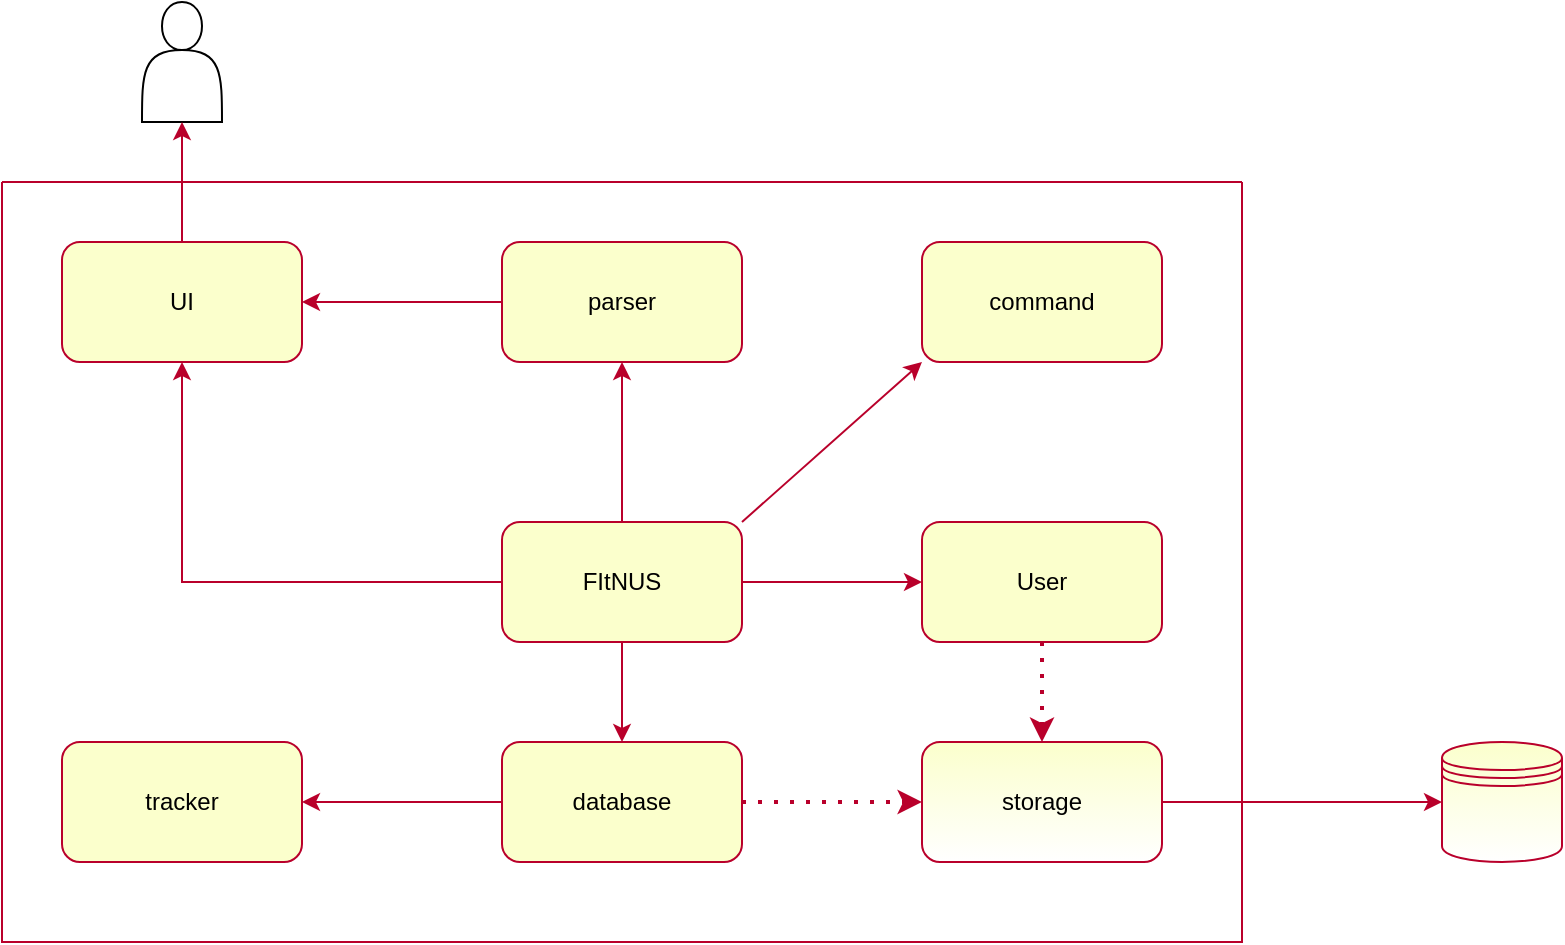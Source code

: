 <mxfile version="15.4.0" type="device"><diagram name="Page-1" id="e56a1550-8fbb-45ad-956c-1786394a9013"><mxGraphModel dx="946" dy="626" grid="1" gridSize="10" guides="1" tooltips="1" connect="1" arrows="1" fold="1" page="1" pageScale="1" pageWidth="1100" pageHeight="850" background="none" math="0" shadow="0"><root><mxCell id="0"/><mxCell id="1" parent="0"/><mxCell id="Zgcb1lOgQTwE7Fuv64SC-1" value="" style="swimlane;startSize=0;strokeColor=#b9002b;" parent="1" vertex="1"><mxGeometry x="210" y="250" width="620" height="380" as="geometry"/></mxCell><mxCell id="Zgcb1lOgQTwE7Fuv64SC-2" value="UI" style="rounded=1;whiteSpace=wrap;html=1;strokeColor=#b9002b;fillColor=#fbffcc;" parent="Zgcb1lOgQTwE7Fuv64SC-1" vertex="1"><mxGeometry x="30" y="30" width="120" height="60" as="geometry"/></mxCell><mxCell id="Zgcb1lOgQTwE7Fuv64SC-24" style="edgeStyle=none;rounded=0;orthogonalLoop=1;jettySize=auto;html=1;exitX=0;exitY=0.5;exitDx=0;exitDy=0;strokeColor=#b9002b;" parent="Zgcb1lOgQTwE7Fuv64SC-1" source="Zgcb1lOgQTwE7Fuv64SC-4" target="Zgcb1lOgQTwE7Fuv64SC-8" edge="1"><mxGeometry relative="1" as="geometry"/></mxCell><mxCell id="Zgcb1lOgQTwE7Fuv64SC-4" value="database" style="rounded=1;whiteSpace=wrap;html=1;strokeColor=#b9002b;fillColor=#fbffcc;" parent="Zgcb1lOgQTwE7Fuv64SC-1" vertex="1"><mxGeometry x="250" y="280" width="120" height="60" as="geometry"/></mxCell><mxCell id="Zgcb1lOgQTwE7Fuv64SC-16" style="edgeStyle=orthogonalEdgeStyle;rounded=0;orthogonalLoop=1;jettySize=auto;html=1;entryX=1;entryY=0.5;entryDx=0;entryDy=0;strokeColor=#b9002b;" parent="Zgcb1lOgQTwE7Fuv64SC-1" source="Zgcb1lOgQTwE7Fuv64SC-5" target="Zgcb1lOgQTwE7Fuv64SC-2" edge="1"><mxGeometry relative="1" as="geometry"/></mxCell><mxCell id="Zgcb1lOgQTwE7Fuv64SC-5" value="parser" style="rounded=1;whiteSpace=wrap;html=1;strokeColor=#b9002b;fillColor=#fbffcc;" parent="Zgcb1lOgQTwE7Fuv64SC-1" vertex="1"><mxGeometry x="250" y="30" width="120" height="60" as="geometry"/></mxCell><mxCell id="Zgcb1lOgQTwE7Fuv64SC-13" style="edgeStyle=orthogonalEdgeStyle;rounded=0;orthogonalLoop=1;jettySize=auto;html=1;entryX=0.5;entryY=1;entryDx=0;entryDy=0;strokeColor=#b9002b;" parent="Zgcb1lOgQTwE7Fuv64SC-1" source="Zgcb1lOgQTwE7Fuv64SC-6" target="Zgcb1lOgQTwE7Fuv64SC-2" edge="1"><mxGeometry relative="1" as="geometry"/></mxCell><mxCell id="Zgcb1lOgQTwE7Fuv64SC-14" style="edgeStyle=orthogonalEdgeStyle;rounded=0;orthogonalLoop=1;jettySize=auto;html=1;entryX=0.5;entryY=1;entryDx=0;entryDy=0;strokeColor=#b9002b;" parent="Zgcb1lOgQTwE7Fuv64SC-1" source="Zgcb1lOgQTwE7Fuv64SC-6" target="Zgcb1lOgQTwE7Fuv64SC-5" edge="1"><mxGeometry relative="1" as="geometry"><Array as="points"><mxPoint x="310" y="120"/><mxPoint x="310" y="120"/></Array></mxGeometry></mxCell><mxCell id="Zgcb1lOgQTwE7Fuv64SC-25" style="edgeStyle=none;rounded=0;orthogonalLoop=1;jettySize=auto;html=1;exitX=0.5;exitY=1;exitDx=0;exitDy=0;entryX=0.5;entryY=0;entryDx=0;entryDy=0;strokeColor=#b9002b;" parent="Zgcb1lOgQTwE7Fuv64SC-1" source="Zgcb1lOgQTwE7Fuv64SC-6" target="Zgcb1lOgQTwE7Fuv64SC-4" edge="1"><mxGeometry relative="1" as="geometry"/></mxCell><mxCell id="Zgcb1lOgQTwE7Fuv64SC-34" style="edgeStyle=none;rounded=0;orthogonalLoop=1;jettySize=auto;html=1;exitX=1;exitY=0;exitDx=0;exitDy=0;entryX=0;entryY=1;entryDx=0;entryDy=0;strokeColor=#b9002b;" parent="Zgcb1lOgQTwE7Fuv64SC-1" source="Zgcb1lOgQTwE7Fuv64SC-6" target="Zgcb1lOgQTwE7Fuv64SC-27" edge="1"><mxGeometry relative="1" as="geometry"/></mxCell><mxCell id="Zgcb1lOgQTwE7Fuv64SC-36" style="edgeStyle=none;rounded=0;orthogonalLoop=1;jettySize=auto;html=1;exitX=1;exitY=0.5;exitDx=0;exitDy=0;entryX=0;entryY=0.5;entryDx=0;entryDy=0;strokeColor=#b9002b;" parent="Zgcb1lOgQTwE7Fuv64SC-1" source="Zgcb1lOgQTwE7Fuv64SC-6" target="Zgcb1lOgQTwE7Fuv64SC-35" edge="1"><mxGeometry relative="1" as="geometry"/></mxCell><mxCell id="Zgcb1lOgQTwE7Fuv64SC-6" value="FItNUS" style="rounded=1;whiteSpace=wrap;html=1;strokeColor=#b9002b;fillColor=#fbffcc;" parent="Zgcb1lOgQTwE7Fuv64SC-1" vertex="1"><mxGeometry x="250" y="170" width="120" height="60" as="geometry"/></mxCell><mxCell id="Zgcb1lOgQTwE7Fuv64SC-8" value="tracker" style="rounded=1;whiteSpace=wrap;html=1;strokeColor=#b9002b;fillColor=#fbffcc;" parent="Zgcb1lOgQTwE7Fuv64SC-1" vertex="1"><mxGeometry x="30" y="280" width="120" height="60" as="geometry"/></mxCell><mxCell id="Zgcb1lOgQTwE7Fuv64SC-7" value="storage" style="rounded=1;whiteSpace=wrap;html=1;strokeColor=#b9002b;gradientColor=#ffffff;fillColor=#fbffcc;" parent="Zgcb1lOgQTwE7Fuv64SC-1" vertex="1"><mxGeometry x="460" y="280" width="120" height="60" as="geometry"/></mxCell><mxCell id="Zgcb1lOgQTwE7Fuv64SC-20" value="" style="endArrow=true;dashed=1;html=1;dashPattern=1 3;strokeWidth=2;rounded=0;elbow=vertical;endArrow=classic;exitX=1;exitY=0.5;exitDx=0;exitDy=0;entryX=0;entryY=0.5;entryDx=0;entryDy=0;strokeColor=#b9002b;" parent="Zgcb1lOgQTwE7Fuv64SC-1" source="Zgcb1lOgQTwE7Fuv64SC-4" target="Zgcb1lOgQTwE7Fuv64SC-7" edge="1"><mxGeometry width="50" height="50" relative="1" as="geometry"><mxPoint x="600" y="310" as="sourcePoint"/><mxPoint x="650" y="260" as="targetPoint"/></mxGeometry></mxCell><mxCell id="Zgcb1lOgQTwE7Fuv64SC-26" style="edgeStyle=none;rounded=0;orthogonalLoop=1;jettySize=auto;html=1;exitX=0.5;exitY=1;exitDx=0;exitDy=0;" parent="Zgcb1lOgQTwE7Fuv64SC-1" source="Zgcb1lOgQTwE7Fuv64SC-4" target="Zgcb1lOgQTwE7Fuv64SC-4" edge="1"><mxGeometry relative="1" as="geometry"/></mxCell><mxCell id="Zgcb1lOgQTwE7Fuv64SC-27" value="command" style="rounded=1;whiteSpace=wrap;html=1;strokeColor=#b9002b;fillColor=#fbffcc;" parent="Zgcb1lOgQTwE7Fuv64SC-1" vertex="1"><mxGeometry x="460" y="30" width="120" height="60" as="geometry"/></mxCell><mxCell id="Zgcb1lOgQTwE7Fuv64SC-37" style="dashed=1;html=1;dashPattern=1 3;strokeWidth=2;edgeStyle=none;rounded=0;orthogonalLoop=1;jettySize=auto;html=1;entryX=0.5;entryY=0;entryDx=0;entryDy=0;strokeColor=#b9002b;" parent="Zgcb1lOgQTwE7Fuv64SC-1" source="Zgcb1lOgQTwE7Fuv64SC-35" target="Zgcb1lOgQTwE7Fuv64SC-7" edge="1"><mxGeometry relative="1" as="geometry"/></mxCell><mxCell id="Zgcb1lOgQTwE7Fuv64SC-35" value="User" style="rounded=1;whiteSpace=wrap;html=1;strokeColor=#b9002b;fillColor=#fbffcc;" parent="Zgcb1lOgQTwE7Fuv64SC-1" vertex="1"><mxGeometry x="460" y="170" width="120" height="60" as="geometry"/></mxCell><mxCell id="Zgcb1lOgQTwE7Fuv64SC-30" value="" style="shape=datastore;whiteSpace=wrap;html=1;strokeColor=#b9002b;gradientColor=#ffffff;fillColor=#fbffcc;" parent="1" vertex="1"><mxGeometry x="930" y="530" width="60" height="60" as="geometry"/></mxCell><mxCell id="Zgcb1lOgQTwE7Fuv64SC-31" style="edgeStyle=none;rounded=0;orthogonalLoop=1;jettySize=auto;html=1;exitX=1;exitY=0.5;exitDx=0;exitDy=0;entryX=0;entryY=0.5;entryDx=0;entryDy=0;strokeColor=#b9002b;" parent="1" source="Zgcb1lOgQTwE7Fuv64SC-7" target="Zgcb1lOgQTwE7Fuv64SC-30" edge="1"><mxGeometry relative="1" as="geometry"/></mxCell><mxCell id="Zgcb1lOgQTwE7Fuv64SC-32" value="" style="shape=actor;whiteSpace=wrap;html=1;" parent="1" vertex="1"><mxGeometry x="280" y="160" width="40" height="60" as="geometry"/></mxCell><mxCell id="Zgcb1lOgQTwE7Fuv64SC-33" style="edgeStyle=none;rounded=0;orthogonalLoop=1;jettySize=auto;html=1;exitX=0.5;exitY=0;exitDx=0;exitDy=0;entryX=0.5;entryY=1;entryDx=0;entryDy=0;strokeColor=#b9002b;" parent="1" source="Zgcb1lOgQTwE7Fuv64SC-2" target="Zgcb1lOgQTwE7Fuv64SC-32" edge="1"><mxGeometry relative="1" as="geometry"/></mxCell></root></mxGraphModel></diagram></mxfile>